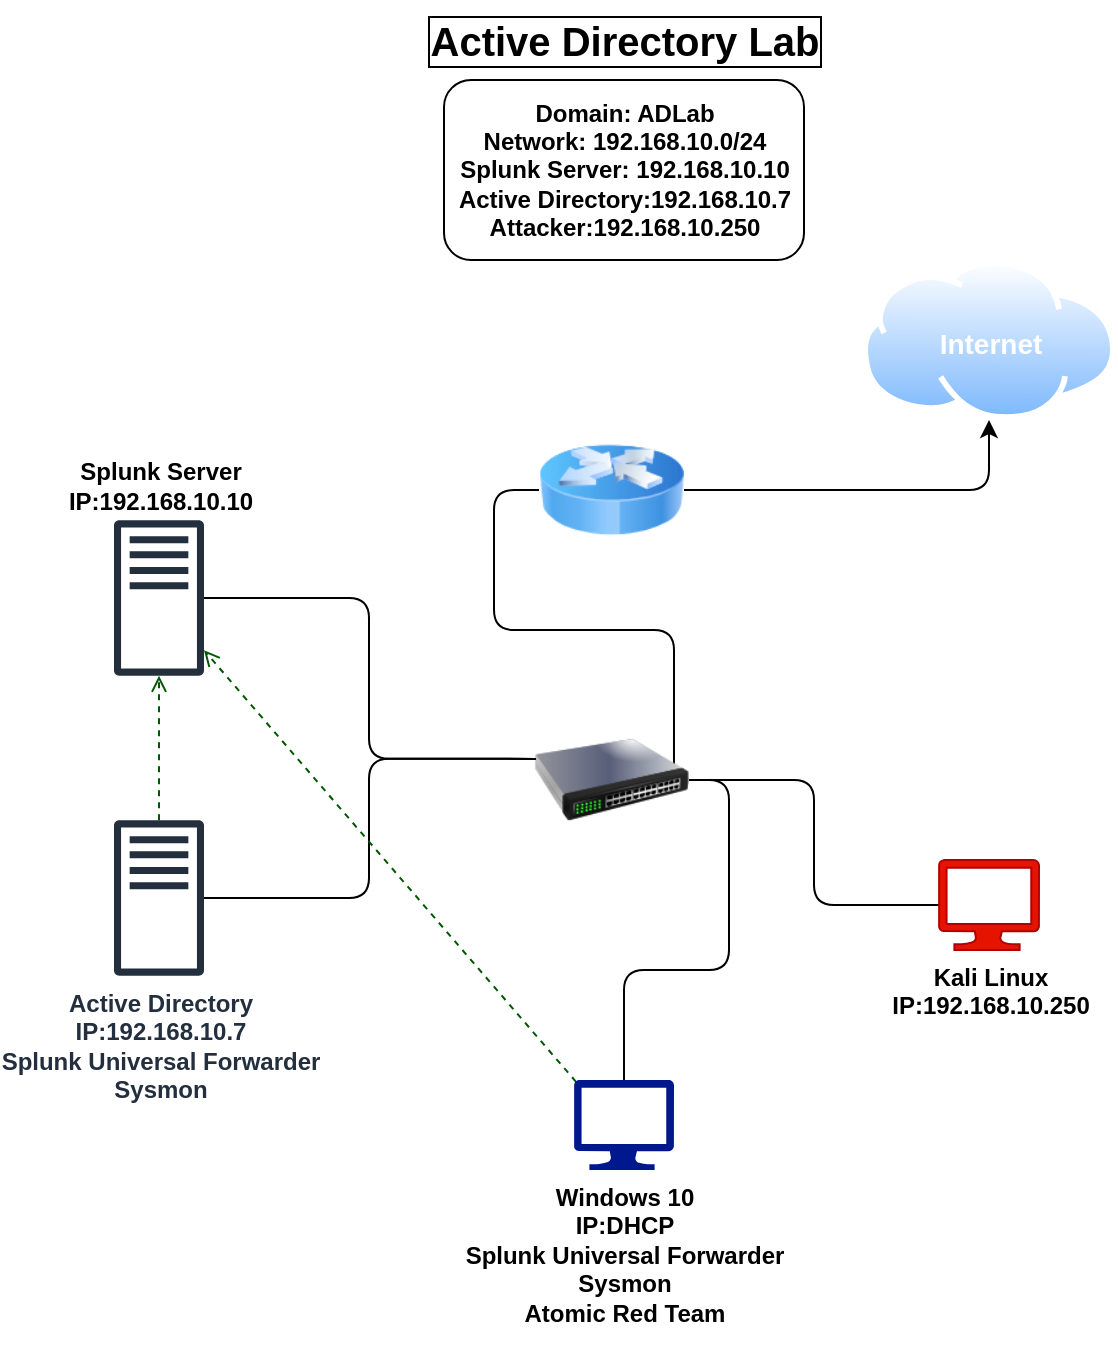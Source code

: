 <mxfile version="24.5.1" type="github">
  <diagram name="Page-1" id="s5Xa10bXptUxb6I1rRZs">
    <mxGraphModel dx="971" dy="914" grid="1" gridSize="10" guides="1" tooltips="1" connect="1" arrows="1" fold="1" page="1" pageScale="1" pageWidth="827" pageHeight="1169" math="0" shadow="0">
      <root>
        <mxCell id="0" />
        <mxCell id="1" parent="0" />
        <mxCell id="kl2m6a1VXugdCDTJGsaU-1" value="Splunk Server&lt;div&gt;IP:192.168.10.10&lt;/div&gt;" style="sketch=0;outlineConnect=0;fontColor=default;gradientColor=none;fillColor=#232F3D;strokeColor=none;dashed=0;verticalLabelPosition=top;verticalAlign=bottom;align=center;html=1;fontSize=12;fontStyle=1;aspect=fixed;pointerEvents=1;shape=mxgraph.aws4.traditional_server;labelPosition=center;textShadow=0;" vertex="1" parent="1">
          <mxGeometry x="140" y="340" width="45" height="78" as="geometry" />
        </mxCell>
        <mxCell id="kl2m6a1VXugdCDTJGsaU-51" style="edgeStyle=orthogonalEdgeStyle;rounded=1;orthogonalLoop=1;jettySize=auto;html=1;entryX=0.003;entryY=0.368;entryDx=0;entryDy=0;entryPerimeter=0;endArrow=none;endFill=0;curved=0;" edge="1" parent="1" source="kl2m6a1VXugdCDTJGsaU-2" target="kl2m6a1VXugdCDTJGsaU-36">
          <mxGeometry relative="1" as="geometry" />
        </mxCell>
        <mxCell id="kl2m6a1VXugdCDTJGsaU-53" value="" style="edgeStyle=orthogonalEdgeStyle;rounded=0;orthogonalLoop=1;jettySize=auto;html=1;endArrow=open;endFill=0;dashed=1;fillColor=#008a00;strokeColor=#005700;" edge="1" parent="1" source="kl2m6a1VXugdCDTJGsaU-2" target="kl2m6a1VXugdCDTJGsaU-1">
          <mxGeometry relative="1" as="geometry" />
        </mxCell>
        <mxCell id="kl2m6a1VXugdCDTJGsaU-2" value="Active Directory&lt;div&gt;IP:192.168.10.7&lt;/div&gt;&lt;div&gt;Splunk Universal Forwarder&lt;/div&gt;&lt;div&gt;Sysmon&lt;/div&gt;" style="sketch=0;outlineConnect=0;fontColor=#232F3E;gradientColor=none;fillColor=#232F3D;strokeColor=none;dashed=0;verticalLabelPosition=bottom;verticalAlign=top;align=center;html=1;fontSize=12;fontStyle=1;aspect=fixed;pointerEvents=1;shape=mxgraph.aws4.traditional_server;" vertex="1" parent="1">
          <mxGeometry x="140" y="490" width="45" height="78" as="geometry" />
        </mxCell>
        <mxCell id="kl2m6a1VXugdCDTJGsaU-43" style="edgeStyle=orthogonalEdgeStyle;rounded=1;orthogonalLoop=1;jettySize=auto;html=1;entryX=1;entryY=0.5;entryDx=0;entryDy=0;strokeColor=default;curved=0;shadow=0;flowAnimation=0;strokeWidth=1;endArrow=none;endFill=0;" edge="1" parent="1" source="kl2m6a1VXugdCDTJGsaU-3" target="kl2m6a1VXugdCDTJGsaU-36">
          <mxGeometry relative="1" as="geometry" />
        </mxCell>
        <mxCell id="kl2m6a1VXugdCDTJGsaU-55" style="rounded=0;orthogonalLoop=1;jettySize=auto;html=1;exitX=0.02;exitY=0.02;exitDx=0;exitDy=0;exitPerimeter=0;dashed=1;endArrow=open;endFill=0;fillColor=#008a00;strokeColor=#005700;" edge="1" parent="1" source="kl2m6a1VXugdCDTJGsaU-3" target="kl2m6a1VXugdCDTJGsaU-1">
          <mxGeometry relative="1" as="geometry">
            <mxPoint x="300" y="560" as="targetPoint" />
          </mxGeometry>
        </mxCell>
        <mxCell id="kl2m6a1VXugdCDTJGsaU-3" value="Windows 10&lt;div&gt;IP:DHCP&lt;/div&gt;&lt;div&gt;Splunk Universal Forwarder&lt;/div&gt;&lt;div&gt;Sysmon&lt;/div&gt;&lt;div&gt;Atomic Red Team&lt;/div&gt;&lt;div&gt;&lt;br&gt;&lt;/div&gt;" style="sketch=0;aspect=fixed;pointerEvents=1;shadow=0;dashed=0;html=1;strokeColor=none;labelPosition=center;verticalLabelPosition=bottom;verticalAlign=top;align=center;fillColor=#00188D;shape=mxgraph.azure.computer;fontStyle=1" vertex="1" parent="1">
          <mxGeometry x="370" y="620" width="50" height="45" as="geometry" />
        </mxCell>
        <mxCell id="kl2m6a1VXugdCDTJGsaU-42" style="edgeStyle=orthogonalEdgeStyle;rounded=1;orthogonalLoop=1;jettySize=auto;html=1;strokeColor=default;curved=0;endArrow=none;endFill=0;" edge="1" parent="1" source="kl2m6a1VXugdCDTJGsaU-4" target="kl2m6a1VXugdCDTJGsaU-36">
          <mxGeometry relative="1" as="geometry" />
        </mxCell>
        <mxCell id="kl2m6a1VXugdCDTJGsaU-4" value="Kali Linux&lt;div&gt;IP:192.168.10.250&lt;/div&gt;&lt;div&gt;&lt;br&gt;&lt;/div&gt;" style="sketch=0;aspect=fixed;pointerEvents=1;shadow=0;dashed=0;html=1;strokeColor=#B20000;labelPosition=center;verticalLabelPosition=bottom;verticalAlign=top;align=center;fillColor=#e51400;shape=mxgraph.azure.computer;fontColor=#000000;fontStyle=1" vertex="1" parent="1">
          <mxGeometry x="552.5" y="510" width="50" height="45" as="geometry" />
        </mxCell>
        <mxCell id="kl2m6a1VXugdCDTJGsaU-38" style="edgeStyle=orthogonalEdgeStyle;rounded=1;orthogonalLoop=1;jettySize=auto;html=1;entryX=0.5;entryY=1;entryDx=0;entryDy=0;curved=0;" edge="1" parent="1" source="kl2m6a1VXugdCDTJGsaU-10" target="kl2m6a1VXugdCDTJGsaU-13">
          <mxGeometry relative="1" as="geometry" />
        </mxCell>
        <mxCell id="kl2m6a1VXugdCDTJGsaU-10" value="" style="image;html=1;image=img/lib/clip_art/networking/Router_Icon_128x128.png;imageBorder=none;" vertex="1" parent="1">
          <mxGeometry x="352.5" y="290" width="72.5" height="70" as="geometry" />
        </mxCell>
        <mxCell id="kl2m6a1VXugdCDTJGsaU-13" value="Internet" style="image;aspect=fixed;perimeter=ellipsePerimeter;html=1;align=center;shadow=0;dashed=0;spacingTop=3;image=img/lib/active_directory/internet_cloud.svg;labelPosition=center;verticalLabelPosition=middle;verticalAlign=middle;labelBackgroundColor=none;fontColor=#FFFFFF;fontStyle=1;fontSize=14;" vertex="1" parent="1">
          <mxGeometry x="514.01" y="210" width="126.98" height="80" as="geometry" />
        </mxCell>
        <mxCell id="kl2m6a1VXugdCDTJGsaU-49" value="" style="edgeStyle=orthogonalEdgeStyle;rounded=1;orthogonalLoop=1;jettySize=auto;html=1;exitX=0.903;exitY=0.5;exitDx=0;exitDy=0;exitPerimeter=0;endArrow=none;endFill=0;entryX=0;entryY=0.5;entryDx=0;entryDy=0;curved=0;" edge="1" parent="1" source="kl2m6a1VXugdCDTJGsaU-36" target="kl2m6a1VXugdCDTJGsaU-10">
          <mxGeometry relative="1" as="geometry">
            <mxPoint x="340" y="410" as="sourcePoint" />
          </mxGeometry>
        </mxCell>
        <mxCell id="kl2m6a1VXugdCDTJGsaU-36" value="" style="image;html=1;image=img/lib/clip_art/networking/Switch_128x128.png;imageBorder=none;shadow=0;perimeterSpacing=0;imageBackground=none;" vertex="1" parent="1">
          <mxGeometry x="350" y="430" width="77.5" height="80" as="geometry" />
        </mxCell>
        <mxCell id="kl2m6a1VXugdCDTJGsaU-41" value="Domain: ADLab&lt;div&gt;Network: 192.168.10.0/24&lt;/div&gt;&lt;div&gt;Splunk Server: 192.168.10.10&lt;/div&gt;&lt;div&gt;Active Directory:192.168.10.7&lt;/div&gt;&lt;div&gt;Attacker:192.168.10.250&lt;/div&gt;" style="text;html=1;align=center;verticalAlign=middle;resizable=0;points=[];autosize=1;rounded=1;glass=0;shadow=0;fillColor=none;strokeColor=default;fontColor=default;gradientColor=none;fontStyle=1" vertex="1" parent="1">
          <mxGeometry x="305" y="120" width="180" height="90" as="geometry" />
        </mxCell>
        <mxCell id="kl2m6a1VXugdCDTJGsaU-52" style="edgeStyle=orthogonalEdgeStyle;rounded=1;orthogonalLoop=1;jettySize=auto;html=1;entryX=0.013;entryY=0.368;entryDx=0;entryDy=0;entryPerimeter=0;endArrow=none;endFill=0;curved=0;" edge="1" parent="1" source="kl2m6a1VXugdCDTJGsaU-1" target="kl2m6a1VXugdCDTJGsaU-36">
          <mxGeometry relative="1" as="geometry" />
        </mxCell>
        <mxCell id="kl2m6a1VXugdCDTJGsaU-56" value="Active Directory Lab" style="text;html=1;align=center;verticalAlign=middle;resizable=0;points=[];autosize=1;strokeColor=none;fillColor=none;fontStyle=1;fontSize=20;labelPosition=center;verticalLabelPosition=middle;horizontal=1;labelBorderColor=default;" vertex="1" parent="1">
          <mxGeometry x="295" y="80" width="200" height="40" as="geometry" />
        </mxCell>
      </root>
    </mxGraphModel>
  </diagram>
</mxfile>
